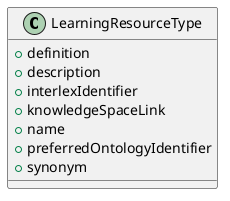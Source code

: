 @startuml
class LearningResourceType {
+definition
+description
+interlexIdentifier
+knowledgeSpaceLink
+name
+preferredOntologyIdentifier
+synonym

}

@enduml